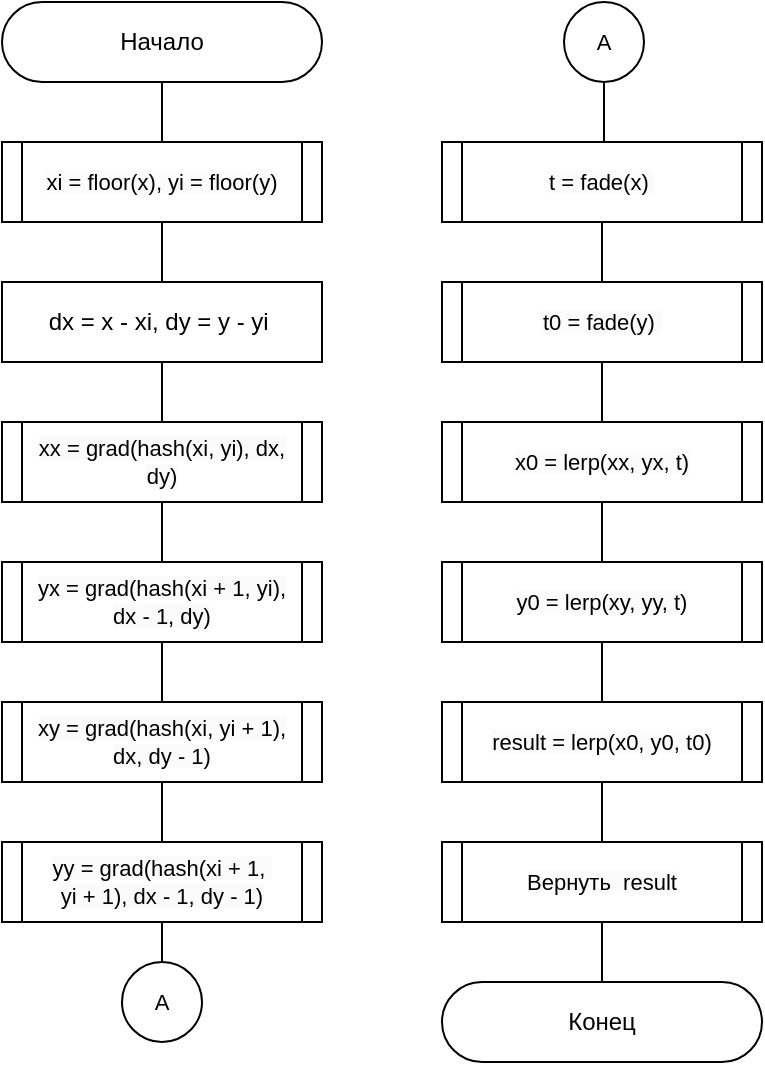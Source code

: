 <mxfile version="24.7.17">
  <diagram name="Page-1" id="89PnvXWSf69D6AF_a8OK">
    <mxGraphModel dx="287" dy="838" grid="1" gridSize="10" guides="1" tooltips="1" connect="1" arrows="1" fold="1" page="1" pageScale="1" pageWidth="827" pageHeight="1169" math="0" shadow="0">
      <root>
        <mxCell id="0" />
        <mxCell id="1" parent="0" />
        <mxCell id="tR0YnrGIzF30A0B-tAVO-42" style="edgeStyle=orthogonalEdgeStyle;rounded=0;orthogonalLoop=1;jettySize=auto;html=1;exitX=0.5;exitY=1;exitDx=0;exitDy=0;entryX=0.5;entryY=0;entryDx=0;entryDy=0;endArrow=none;endFill=0;" edge="1" parent="1" source="tR0YnrGIzF30A0B-tAVO-2" target="tR0YnrGIzF30A0B-tAVO-40">
          <mxGeometry relative="1" as="geometry" />
        </mxCell>
        <mxCell id="tR0YnrGIzF30A0B-tAVO-2" value="Начало" style="rounded=1;whiteSpace=wrap;html=1;arcSize=50;" vertex="1" parent="1">
          <mxGeometry x="920" width="160" height="40" as="geometry" />
        </mxCell>
        <mxCell id="tR0YnrGIzF30A0B-tAVO-43" style="edgeStyle=orthogonalEdgeStyle;shape=connector;rounded=0;orthogonalLoop=1;jettySize=auto;html=1;exitX=0.5;exitY=1;exitDx=0;exitDy=0;entryX=0.5;entryY=0;entryDx=0;entryDy=0;strokeColor=default;align=center;verticalAlign=middle;fontFamily=Helvetica;fontSize=11;fontColor=default;labelBackgroundColor=default;endArrow=none;endFill=0;" edge="1" parent="1" source="tR0YnrGIzF30A0B-tAVO-40" target="tR0YnrGIzF30A0B-tAVO-41">
          <mxGeometry relative="1" as="geometry" />
        </mxCell>
        <mxCell id="tR0YnrGIzF30A0B-tAVO-40" value="&lt;div&gt;&lt;span style=&quot;background-color: rgb(251, 251, 251);&quot;&gt;xi = floor(x), yi = floor(y)&lt;/span&gt;&lt;/div&gt;" style="shape=process;whiteSpace=wrap;html=1;backgroundOutline=1;fontFamily=Helvetica;fontSize=11;fontColor=default;labelBackgroundColor=default;size=0.062;" vertex="1" parent="1">
          <mxGeometry x="920" y="70" width="160" height="40" as="geometry" />
        </mxCell>
        <mxCell id="tR0YnrGIzF30A0B-tAVO-49" style="edgeStyle=orthogonalEdgeStyle;shape=connector;rounded=0;orthogonalLoop=1;jettySize=auto;html=1;exitX=0.5;exitY=1;exitDx=0;exitDy=0;entryX=0.5;entryY=0;entryDx=0;entryDy=0;strokeColor=default;align=center;verticalAlign=middle;fontFamily=Helvetica;fontSize=11;fontColor=default;labelBackgroundColor=default;endArrow=none;endFill=0;" edge="1" parent="1" source="tR0YnrGIzF30A0B-tAVO-41" target="tR0YnrGIzF30A0B-tAVO-45">
          <mxGeometry relative="1" as="geometry" />
        </mxCell>
        <mxCell id="tR0YnrGIzF30A0B-tAVO-41" value="dx = x - xi, dy = y - yi&amp;nbsp;" style="rounded=0;whiteSpace=wrap;html=1;" vertex="1" parent="1">
          <mxGeometry x="920" y="140" width="160" height="40" as="geometry" />
        </mxCell>
        <mxCell id="tR0YnrGIzF30A0B-tAVO-50" style="edgeStyle=orthogonalEdgeStyle;shape=connector;rounded=0;orthogonalLoop=1;jettySize=auto;html=1;exitX=0.5;exitY=1;exitDx=0;exitDy=0;entryX=0.5;entryY=0;entryDx=0;entryDy=0;strokeColor=default;align=center;verticalAlign=middle;fontFamily=Helvetica;fontSize=11;fontColor=default;labelBackgroundColor=default;endArrow=none;endFill=0;" edge="1" parent="1" source="tR0YnrGIzF30A0B-tAVO-45" target="tR0YnrGIzF30A0B-tAVO-46">
          <mxGeometry relative="1" as="geometry" />
        </mxCell>
        <mxCell id="tR0YnrGIzF30A0B-tAVO-45" value="&lt;div&gt;&lt;span style=&quot;background-color: rgb(251, 251, 251);&quot;&gt;xx = grad(hash(xi, yi), dx, dy)&lt;/span&gt;&lt;/div&gt;" style="shape=process;whiteSpace=wrap;html=1;backgroundOutline=1;fontFamily=Helvetica;fontSize=11;fontColor=default;labelBackgroundColor=default;size=0.062;" vertex="1" parent="1">
          <mxGeometry x="920" y="210" width="160" height="40" as="geometry" />
        </mxCell>
        <mxCell id="tR0YnrGIzF30A0B-tAVO-51" style="edgeStyle=orthogonalEdgeStyle;shape=connector;rounded=0;orthogonalLoop=1;jettySize=auto;html=1;exitX=0.5;exitY=1;exitDx=0;exitDy=0;entryX=0.5;entryY=0;entryDx=0;entryDy=0;strokeColor=default;align=center;verticalAlign=middle;fontFamily=Helvetica;fontSize=11;fontColor=default;labelBackgroundColor=default;endArrow=none;endFill=0;" edge="1" parent="1" source="tR0YnrGIzF30A0B-tAVO-46" target="tR0YnrGIzF30A0B-tAVO-47">
          <mxGeometry relative="1" as="geometry" />
        </mxCell>
        <mxCell id="tR0YnrGIzF30A0B-tAVO-46" value="&lt;div&gt;&lt;span style=&quot;background-color: rgb(251, 251, 251);&quot;&gt;yx = grad(hash(xi + 1, yi), dx - 1, dy)&lt;/span&gt;&lt;/div&gt;" style="shape=process;whiteSpace=wrap;html=1;backgroundOutline=1;fontFamily=Helvetica;fontSize=11;fontColor=default;labelBackgroundColor=default;size=0.062;" vertex="1" parent="1">
          <mxGeometry x="920" y="280" width="160" height="40" as="geometry" />
        </mxCell>
        <mxCell id="tR0YnrGIzF30A0B-tAVO-52" style="edgeStyle=orthogonalEdgeStyle;shape=connector;rounded=0;orthogonalLoop=1;jettySize=auto;html=1;exitX=0.5;exitY=1;exitDx=0;exitDy=0;entryX=0.5;entryY=0;entryDx=0;entryDy=0;strokeColor=default;align=center;verticalAlign=middle;fontFamily=Helvetica;fontSize=11;fontColor=default;labelBackgroundColor=default;endArrow=none;endFill=0;" edge="1" parent="1" source="tR0YnrGIzF30A0B-tAVO-47" target="tR0YnrGIzF30A0B-tAVO-48">
          <mxGeometry relative="1" as="geometry" />
        </mxCell>
        <mxCell id="tR0YnrGIzF30A0B-tAVO-47" value="&lt;div&gt;&lt;span style=&quot;background-color: rgb(251, 251, 251);&quot;&gt;xy = grad(hash(xi, yi + 1), dx, dy - 1)&lt;/span&gt;&lt;/div&gt;" style="shape=process;whiteSpace=wrap;html=1;backgroundOutline=1;fontFamily=Helvetica;fontSize=11;fontColor=default;labelBackgroundColor=default;size=0.062;" vertex="1" parent="1">
          <mxGeometry x="920" y="350" width="160" height="40" as="geometry" />
        </mxCell>
        <mxCell id="tR0YnrGIzF30A0B-tAVO-71" style="edgeStyle=orthogonalEdgeStyle;shape=connector;rounded=0;orthogonalLoop=1;jettySize=auto;html=1;exitX=0.5;exitY=1;exitDx=0;exitDy=0;entryX=0.5;entryY=0;entryDx=0;entryDy=0;strokeColor=default;align=center;verticalAlign=middle;fontFamily=Helvetica;fontSize=11;fontColor=default;labelBackgroundColor=default;endArrow=none;endFill=0;" edge="1" parent="1" source="tR0YnrGIzF30A0B-tAVO-48" target="tR0YnrGIzF30A0B-tAVO-70">
          <mxGeometry relative="1" as="geometry" />
        </mxCell>
        <mxCell id="tR0YnrGIzF30A0B-tAVO-48" value="&lt;div&gt;&lt;span style=&quot;background-color: rgb(251, 251, 251);&quot;&gt;yy = grad(hash(xi + 1,&amp;nbsp;&lt;/span&gt;&lt;/div&gt;&lt;div&gt;&lt;span style=&quot;background-color: rgb(251, 251, 251);&quot;&gt;yi + 1), dx - 1, dy - 1)&lt;/span&gt;&lt;/div&gt;" style="shape=process;whiteSpace=wrap;html=1;backgroundOutline=1;fontFamily=Helvetica;fontSize=11;fontColor=default;labelBackgroundColor=default;size=0.062;" vertex="1" parent="1">
          <mxGeometry x="920" y="420" width="160" height="40" as="geometry" />
        </mxCell>
        <mxCell id="tR0YnrGIzF30A0B-tAVO-56" style="edgeStyle=orthogonalEdgeStyle;shape=connector;rounded=0;orthogonalLoop=1;jettySize=auto;html=1;exitX=0.5;exitY=1;exitDx=0;exitDy=0;entryX=0.5;entryY=0;entryDx=0;entryDy=0;strokeColor=default;align=center;verticalAlign=middle;fontFamily=Helvetica;fontSize=11;fontColor=default;labelBackgroundColor=default;endArrow=none;endFill=0;" edge="1" parent="1" source="tR0YnrGIzF30A0B-tAVO-53" target="tR0YnrGIzF30A0B-tAVO-54">
          <mxGeometry relative="1" as="geometry" />
        </mxCell>
        <mxCell id="tR0YnrGIzF30A0B-tAVO-72" style="edgeStyle=orthogonalEdgeStyle;shape=connector;rounded=0;orthogonalLoop=1;jettySize=auto;html=1;exitX=0.5;exitY=0;exitDx=0;exitDy=0;entryX=0.5;entryY=1;entryDx=0;entryDy=0;strokeColor=default;align=center;verticalAlign=middle;fontFamily=Helvetica;fontSize=11;fontColor=default;labelBackgroundColor=default;endArrow=none;endFill=0;" edge="1" parent="1" source="tR0YnrGIzF30A0B-tAVO-53" target="tR0YnrGIzF30A0B-tAVO-69">
          <mxGeometry relative="1" as="geometry" />
        </mxCell>
        <mxCell id="tR0YnrGIzF30A0B-tAVO-53" value="&lt;div&gt;&lt;span style=&quot;background-color: rgb(251, 251, 251);&quot;&gt;t = fade(x)&amp;nbsp;&lt;/span&gt;&lt;/div&gt;" style="shape=process;whiteSpace=wrap;html=1;backgroundOutline=1;fontFamily=Helvetica;fontSize=11;fontColor=default;labelBackgroundColor=default;size=0.062;" vertex="1" parent="1">
          <mxGeometry x="1140" y="70" width="160" height="40" as="geometry" />
        </mxCell>
        <mxCell id="tR0YnrGIzF30A0B-tAVO-58" style="edgeStyle=orthogonalEdgeStyle;shape=connector;rounded=0;orthogonalLoop=1;jettySize=auto;html=1;exitX=0.5;exitY=1;exitDx=0;exitDy=0;entryX=0.5;entryY=0;entryDx=0;entryDy=0;strokeColor=default;align=center;verticalAlign=middle;fontFamily=Helvetica;fontSize=11;fontColor=default;labelBackgroundColor=default;endArrow=none;endFill=0;" edge="1" parent="1" source="tR0YnrGIzF30A0B-tAVO-54" target="tR0YnrGIzF30A0B-tAVO-57">
          <mxGeometry relative="1" as="geometry" />
        </mxCell>
        <mxCell id="tR0YnrGIzF30A0B-tAVO-54" value="&lt;div&gt;&lt;span style=&quot;background-color: rgb(251, 251, 251);&quot;&gt;t0 = fade(y)&amp;nbsp;&lt;/span&gt;&lt;/div&gt;" style="shape=process;whiteSpace=wrap;html=1;backgroundOutline=1;fontFamily=Helvetica;fontSize=11;fontColor=default;labelBackgroundColor=default;size=0.062;" vertex="1" parent="1">
          <mxGeometry x="1140" y="140" width="160" height="40" as="geometry" />
        </mxCell>
        <mxCell id="tR0YnrGIzF30A0B-tAVO-64" style="edgeStyle=orthogonalEdgeStyle;shape=connector;rounded=0;orthogonalLoop=1;jettySize=auto;html=1;exitX=0.5;exitY=1;exitDx=0;exitDy=0;entryX=0.5;entryY=0;entryDx=0;entryDy=0;strokeColor=default;align=center;verticalAlign=middle;fontFamily=Helvetica;fontSize=11;fontColor=default;labelBackgroundColor=default;endArrow=none;endFill=0;" edge="1" parent="1" source="tR0YnrGIzF30A0B-tAVO-57" target="tR0YnrGIzF30A0B-tAVO-59">
          <mxGeometry relative="1" as="geometry" />
        </mxCell>
        <mxCell id="tR0YnrGIzF30A0B-tAVO-57" value="&lt;div&gt;&lt;span style=&quot;background-color: rgb(251, 251, 251);&quot;&gt;x0 = lerp(xx, yx, t)&lt;/span&gt;&lt;/div&gt;" style="shape=process;whiteSpace=wrap;html=1;backgroundOutline=1;fontFamily=Helvetica;fontSize=11;fontColor=default;labelBackgroundColor=default;size=0.062;" vertex="1" parent="1">
          <mxGeometry x="1140" y="210" width="160" height="40" as="geometry" />
        </mxCell>
        <mxCell id="tR0YnrGIzF30A0B-tAVO-59" value="&lt;div&gt;&lt;span style=&quot;background-color: rgb(251, 251, 251);&quot;&gt;y0 = lerp(xy, yy, t)&lt;/span&gt;&lt;/div&gt;" style="shape=process;whiteSpace=wrap;html=1;backgroundOutline=1;fontFamily=Helvetica;fontSize=11;fontColor=default;labelBackgroundColor=default;size=0.062;" vertex="1" parent="1">
          <mxGeometry x="1140" y="280" width="160" height="40" as="geometry" />
        </mxCell>
        <mxCell id="tR0YnrGIzF30A0B-tAVO-62" style="edgeStyle=orthogonalEdgeStyle;shape=connector;rounded=0;orthogonalLoop=1;jettySize=auto;html=1;exitX=0.5;exitY=1;exitDx=0;exitDy=0;entryX=0.5;entryY=0;entryDx=0;entryDy=0;strokeColor=default;align=center;verticalAlign=middle;fontFamily=Helvetica;fontSize=11;fontColor=default;labelBackgroundColor=default;endArrow=none;endFill=0;" edge="1" parent="1" source="tR0YnrGIzF30A0B-tAVO-60" target="tR0YnrGIzF30A0B-tAVO-61">
          <mxGeometry relative="1" as="geometry" />
        </mxCell>
        <mxCell id="tR0YnrGIzF30A0B-tAVO-67" style="edgeStyle=orthogonalEdgeStyle;shape=connector;rounded=0;orthogonalLoop=1;jettySize=auto;html=1;exitX=0.5;exitY=0;exitDx=0;exitDy=0;entryX=0.5;entryY=1;entryDx=0;entryDy=0;strokeColor=default;align=center;verticalAlign=middle;fontFamily=Helvetica;fontSize=11;fontColor=default;labelBackgroundColor=default;endArrow=none;endFill=0;" edge="1" parent="1" source="tR0YnrGIzF30A0B-tAVO-60" target="tR0YnrGIzF30A0B-tAVO-65">
          <mxGeometry relative="1" as="geometry" />
        </mxCell>
        <mxCell id="tR0YnrGIzF30A0B-tAVO-60" value="&lt;div&gt;&lt;span style=&quot;background-color: rgb(251, 251, 251);&quot;&gt;Вернуть&amp;nbsp; result&lt;/span&gt;&lt;/div&gt;" style="shape=process;whiteSpace=wrap;html=1;backgroundOutline=1;fontFamily=Helvetica;fontSize=11;fontColor=default;labelBackgroundColor=default;size=0.062;" vertex="1" parent="1">
          <mxGeometry x="1140" y="420" width="160" height="40" as="geometry" />
        </mxCell>
        <mxCell id="tR0YnrGIzF30A0B-tAVO-61" value="Конец" style="rounded=1;whiteSpace=wrap;html=1;arcSize=50;" vertex="1" parent="1">
          <mxGeometry x="1140" y="490.0" width="160" height="40" as="geometry" />
        </mxCell>
        <mxCell id="tR0YnrGIzF30A0B-tAVO-66" style="edgeStyle=orthogonalEdgeStyle;shape=connector;rounded=0;orthogonalLoop=1;jettySize=auto;html=1;exitX=0.5;exitY=0;exitDx=0;exitDy=0;entryX=0.5;entryY=1;entryDx=0;entryDy=0;strokeColor=default;align=center;verticalAlign=middle;fontFamily=Helvetica;fontSize=11;fontColor=default;labelBackgroundColor=default;endArrow=none;endFill=0;" edge="1" parent="1" source="tR0YnrGIzF30A0B-tAVO-65" target="tR0YnrGIzF30A0B-tAVO-59">
          <mxGeometry relative="1" as="geometry" />
        </mxCell>
        <mxCell id="tR0YnrGIzF30A0B-tAVO-65" value="&lt;div&gt;&lt;span style=&quot;background-color: rgb(251, 251, 251);&quot;&gt;result = lerp(x0, y0, t0)&lt;/span&gt;&lt;/div&gt;" style="shape=process;whiteSpace=wrap;html=1;backgroundOutline=1;fontFamily=Helvetica;fontSize=11;fontColor=default;labelBackgroundColor=default;size=0.062;" vertex="1" parent="1">
          <mxGeometry x="1140" y="350" width="160" height="40" as="geometry" />
        </mxCell>
        <mxCell id="tR0YnrGIzF30A0B-tAVO-69" value="А" style="ellipse;whiteSpace=wrap;html=1;aspect=fixed;fontFamily=Helvetica;fontSize=11;fontColor=default;labelBackgroundColor=default;" vertex="1" parent="1">
          <mxGeometry x="1201" width="40" height="40" as="geometry" />
        </mxCell>
        <mxCell id="tR0YnrGIzF30A0B-tAVO-70" value="А" style="ellipse;whiteSpace=wrap;html=1;aspect=fixed;fontFamily=Helvetica;fontSize=11;fontColor=default;labelBackgroundColor=default;" vertex="1" parent="1">
          <mxGeometry x="980" y="480" width="40" height="40" as="geometry" />
        </mxCell>
      </root>
    </mxGraphModel>
  </diagram>
</mxfile>
